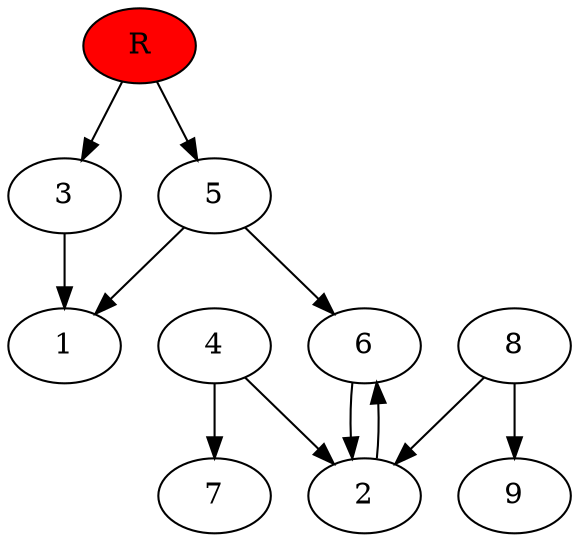 digraph prb34999 {
	1
	2
	3
	4
	5
	6
	7
	8
	R [fillcolor="#ff0000" style=filled]
	2 -> 6
	3 -> 1
	4 -> 2
	4 -> 7
	5 -> 1
	5 -> 6
	6 -> 2
	8 -> 2
	8 -> 9
	R -> 3
	R -> 5
}

